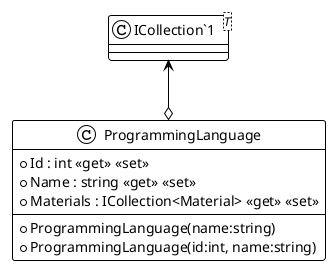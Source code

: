 @startuml
!theme plain
class ProgrammingLanguage {
    + ProgrammingLanguage(name:string)
    + ProgrammingLanguage(id:int, name:string)
    + Id : int <<get>> <<set>>
    + Name : string <<get>> <<set>>
    + Materials : ICollection<Material> <<get>> <<set>>
}
class "ICollection`1"<T> {
}

"ICollection`1" <--o ProgrammingLanguage
@enduml
